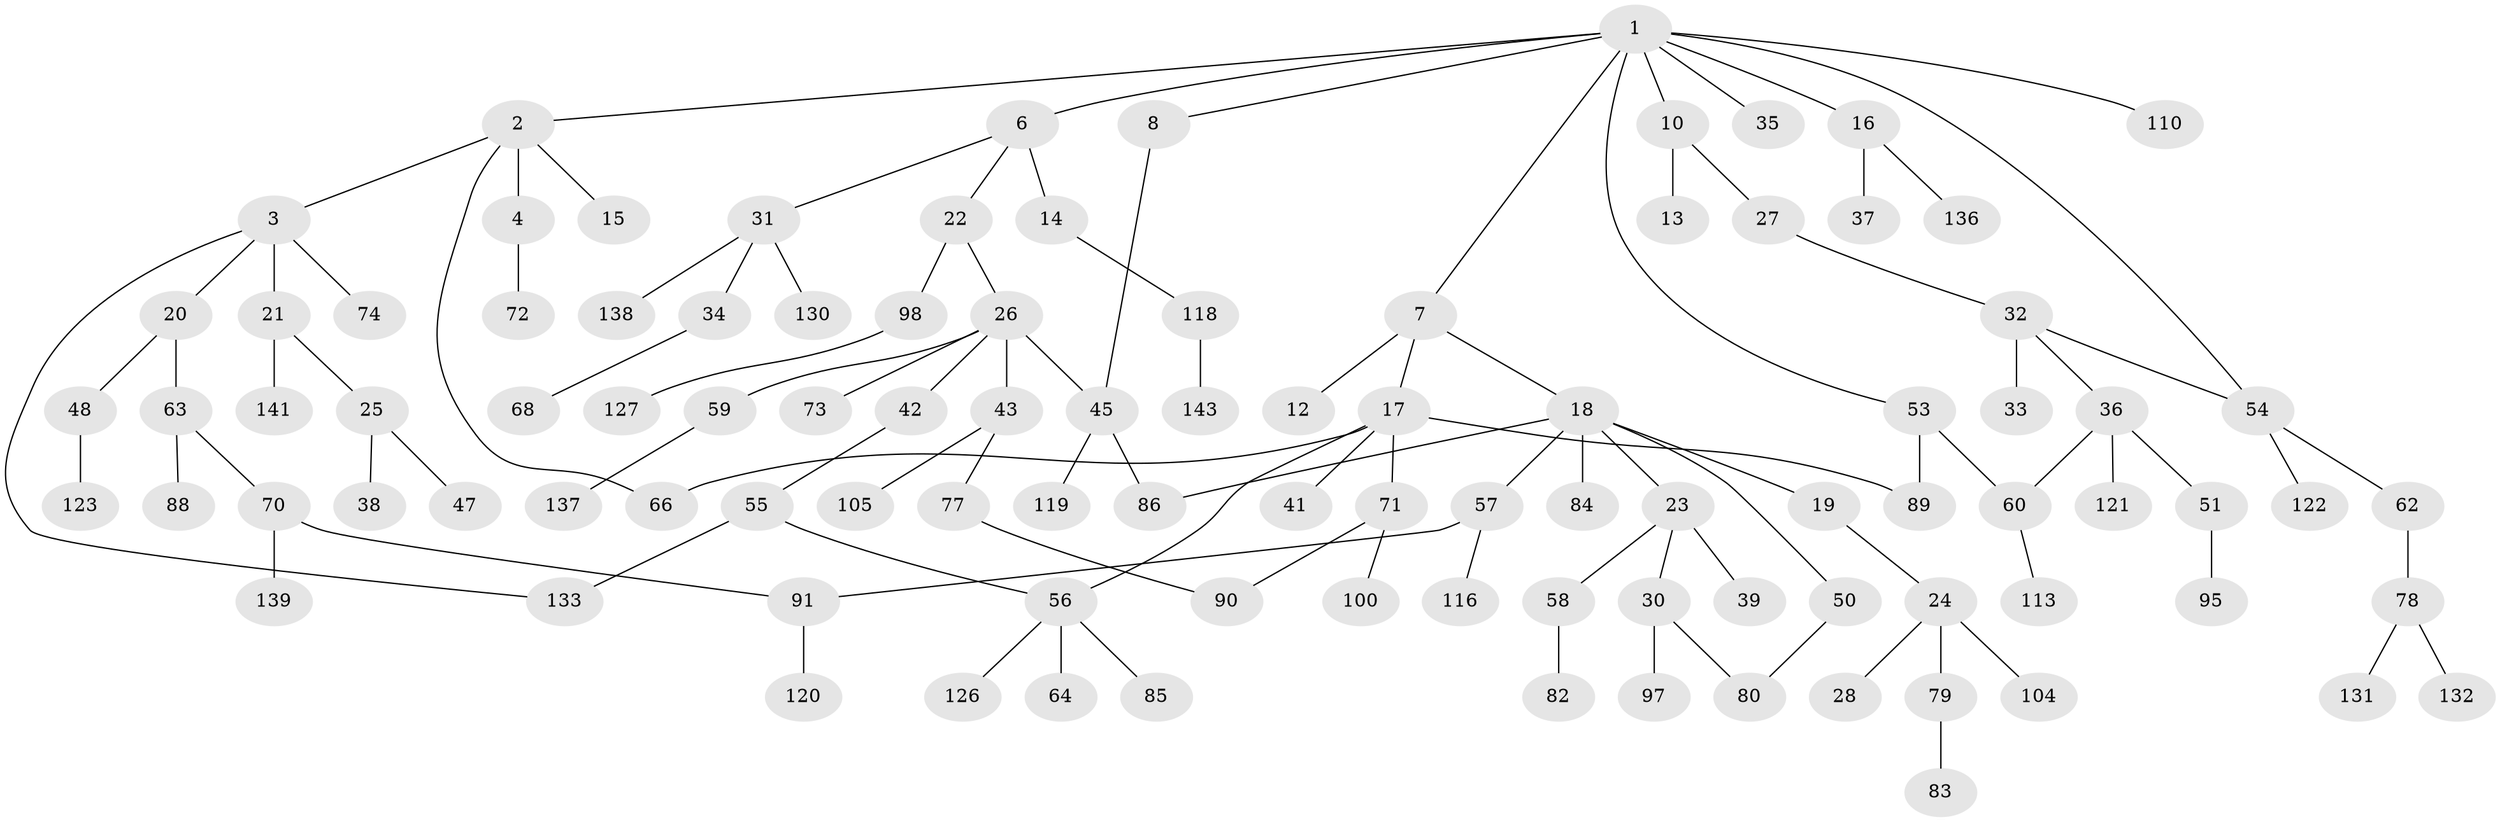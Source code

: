 // original degree distribution, {5: 0.04794520547945205, 2: 0.3356164383561644, 7: 0.0136986301369863, 4: 0.07534246575342465, 3: 0.1506849315068493, 1: 0.3767123287671233}
// Generated by graph-tools (version 1.1) at 2025/10/02/27/25 16:10:51]
// undirected, 101 vertices, 111 edges
graph export_dot {
graph [start="1"]
  node [color=gray90,style=filled];
  1 [super="+5"];
  2 [super="+9"];
  3 [super="+11"];
  4;
  6;
  7;
  8 [super="+117"];
  10;
  12;
  13 [super="+108"];
  14 [super="+92"];
  15;
  16;
  17 [super="+67"];
  18 [super="+49"];
  19;
  20 [super="+75"];
  21 [super="+101"];
  22 [super="+87"];
  23 [super="+29"];
  24 [super="+44"];
  25;
  26 [super="+145"];
  27;
  28;
  30 [super="+61"];
  31 [super="+106"];
  32 [super="+109"];
  33;
  34;
  35 [super="+40"];
  36 [super="+93"];
  37 [super="+76"];
  38;
  39 [super="+65"];
  41 [super="+46"];
  42;
  43;
  45 [super="+52"];
  47;
  48;
  50 [super="+114"];
  51 [super="+135"];
  53 [super="+69"];
  54;
  55 [super="+102"];
  56 [super="+96"];
  57 [super="+112"];
  58;
  59 [super="+134"];
  60;
  62;
  63 [super="+128"];
  64 [super="+81"];
  66;
  68;
  70 [super="+111"];
  71 [super="+129"];
  72 [super="+144"];
  73;
  74;
  77;
  78 [super="+115"];
  79;
  80 [super="+99"];
  82;
  83;
  84;
  85;
  86 [super="+125"];
  88;
  89 [super="+94"];
  90 [super="+124"];
  91;
  95;
  97 [super="+107"];
  98 [super="+103"];
  100 [super="+142"];
  104;
  105;
  110;
  113;
  116;
  118;
  119;
  120;
  121;
  122;
  123;
  126 [super="+140"];
  127;
  130;
  131;
  132;
  133;
  136 [super="+146"];
  137;
  138;
  139;
  141;
  143;
  1 -- 2;
  1 -- 7;
  1 -- 10;
  1 -- 16;
  1 -- 35;
  1 -- 53;
  1 -- 6;
  1 -- 54;
  1 -- 8;
  1 -- 110;
  2 -- 3;
  2 -- 4;
  2 -- 66;
  2 -- 15;
  3 -- 20;
  3 -- 74;
  3 -- 133;
  3 -- 21;
  4 -- 72;
  6 -- 14;
  6 -- 22;
  6 -- 31;
  7 -- 12;
  7 -- 17;
  7 -- 18;
  8 -- 45;
  10 -- 13;
  10 -- 27;
  14 -- 118;
  16 -- 37;
  16 -- 136;
  17 -- 41;
  17 -- 56;
  17 -- 71;
  17 -- 89;
  17 -- 66;
  18 -- 19;
  18 -- 23;
  18 -- 50;
  18 -- 57;
  18 -- 84;
  18 -- 86;
  19 -- 24;
  20 -- 48;
  20 -- 63;
  21 -- 25;
  21 -- 141;
  22 -- 26;
  22 -- 98;
  23 -- 58;
  23 -- 39;
  23 -- 30;
  24 -- 28;
  24 -- 79;
  24 -- 104;
  25 -- 38;
  25 -- 47;
  26 -- 42;
  26 -- 43;
  26 -- 59;
  26 -- 73;
  26 -- 45;
  27 -- 32;
  30 -- 80;
  30 -- 97;
  31 -- 34;
  31 -- 138;
  31 -- 130;
  32 -- 33;
  32 -- 36;
  32 -- 54;
  34 -- 68;
  36 -- 51;
  36 -- 121;
  36 -- 60;
  42 -- 55;
  43 -- 77;
  43 -- 105;
  45 -- 119;
  45 -- 86;
  48 -- 123;
  50 -- 80;
  51 -- 95;
  53 -- 60;
  53 -- 89;
  54 -- 62;
  54 -- 122;
  55 -- 133;
  55 -- 56;
  56 -- 64;
  56 -- 85;
  56 -- 126;
  57 -- 116;
  57 -- 91;
  58 -- 82;
  59 -- 137;
  60 -- 113;
  62 -- 78;
  63 -- 70;
  63 -- 88;
  70 -- 91;
  70 -- 139;
  71 -- 90;
  71 -- 100;
  77 -- 90;
  78 -- 131;
  78 -- 132;
  79 -- 83;
  91 -- 120;
  98 -- 127;
  118 -- 143;
}

